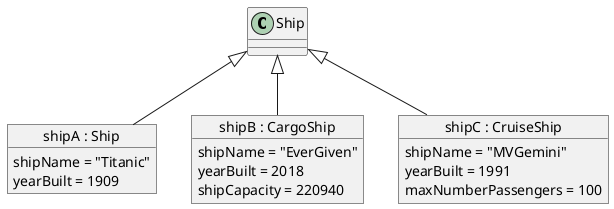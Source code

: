 @startuml
'https://plantuml.com/object-diagram


class Ship {
}

object "shipA : Ship" as s1 {
  shipName = "Titanic"
  yearBuilt = 1909
}
object "shipB : CargoShip" as s2 {
  shipName = "EverGiven"
   yearBuilt = 2018
   shipCapacity = 220940
}
object "shipC : CruiseShip" as s3 {
   shipName = "MVGemini"
    yearBuilt = 1991
    maxNumberPassengers = 100
}


Ship <|-- s1
Ship <|-- s2
Ship <|-- s3

@enduml
